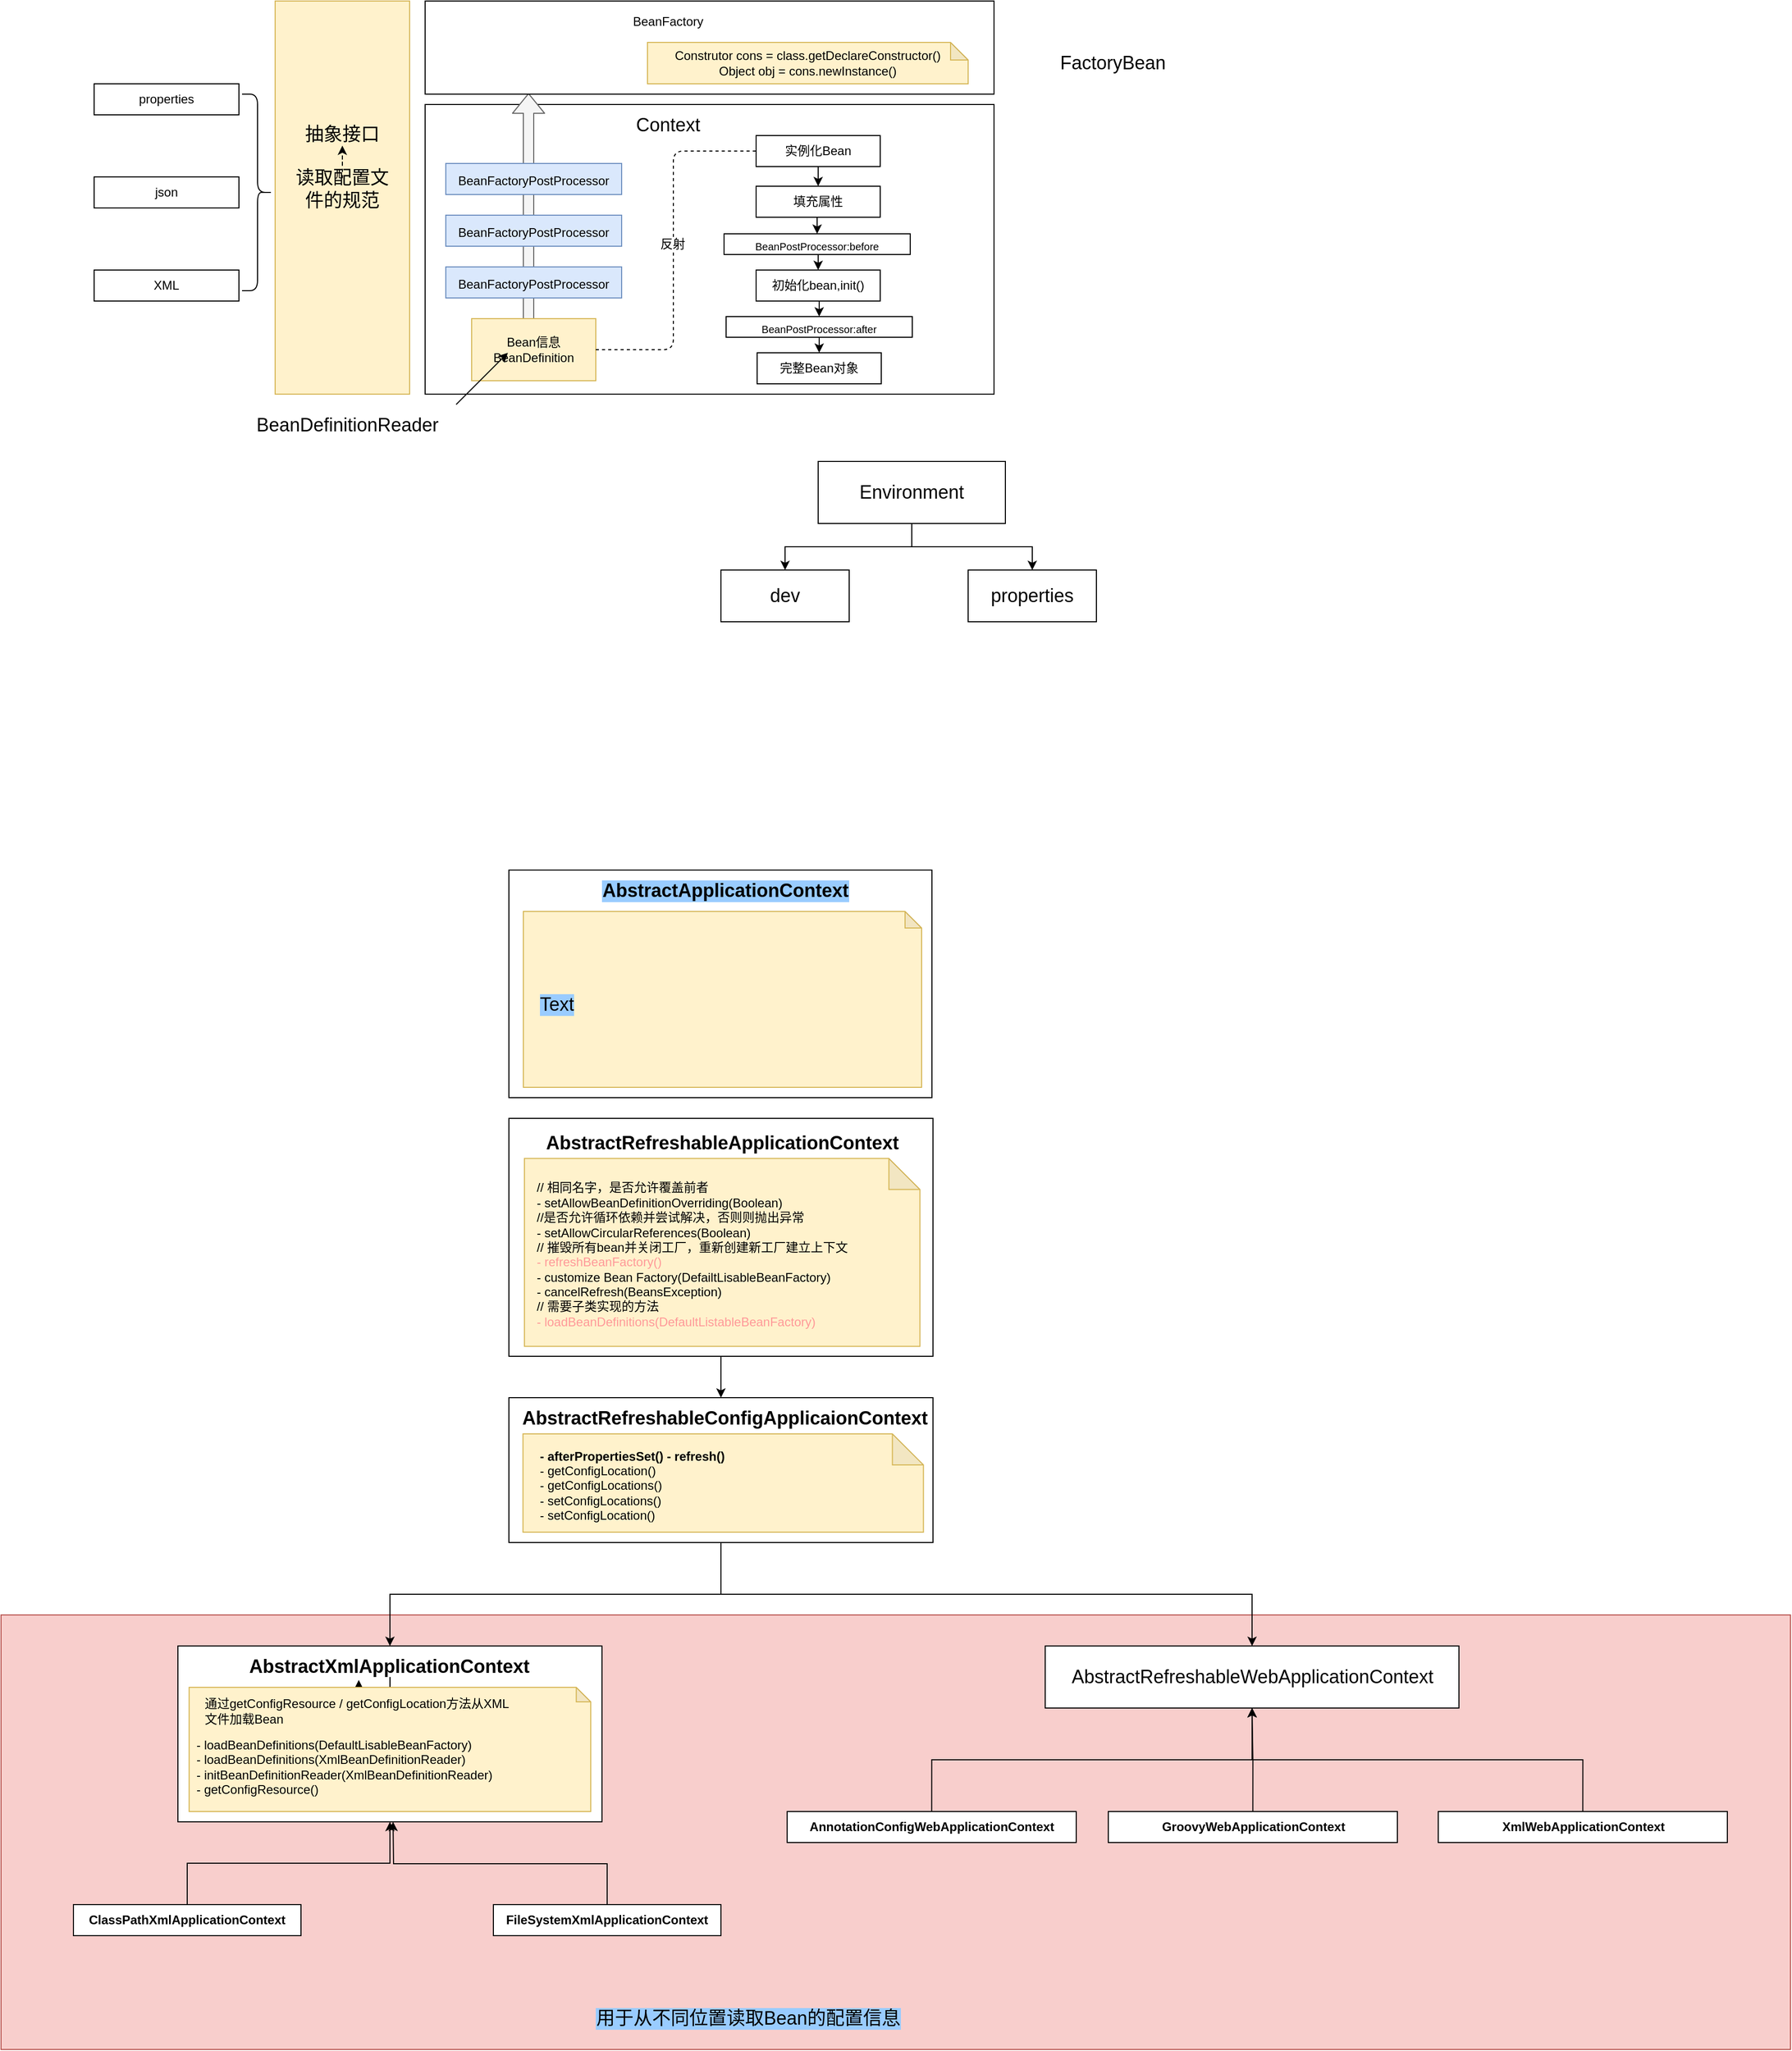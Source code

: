 <mxfile version="14.9.4" type="github">
  <diagram id="Z3F_tw3M94czRbGclj0P" name="Page-1">
    <mxGraphModel dx="1596" dy="793" grid="1" gridSize="10" guides="1" tooltips="1" connect="1" arrows="1" fold="1" page="1" pageScale="1" pageWidth="827" pageHeight="1169" math="0" shadow="0">
      <root>
        <mxCell id="0" />
        <mxCell id="1" parent="0" />
        <mxCell id="OTE-AY7KIIRI73GwRqa_-37" value="" style="rounded=0;whiteSpace=wrap;html=1;fontSize=18;align=center;fillColor=#f8cecc;strokeColor=#b85450;" vertex="1" parent="1">
          <mxGeometry x="-50" y="1670" width="1730" height="420" as="geometry" />
        </mxCell>
        <mxCell id="5_GDiPNU9crS0oqPosvT-9" value="" style="rounded=0;whiteSpace=wrap;html=1;fontSize=18;" parent="1" vertex="1">
          <mxGeometry x="360" y="210" width="550" height="280" as="geometry" />
        </mxCell>
        <mxCell id="5_GDiPNU9crS0oqPosvT-41" value="" style="shape=flexArrow;endArrow=classic;html=1;fontSize=18;fillColor=#f5f5f5;strokeColor=#666666;" parent="1" edge="1">
          <mxGeometry width="50" height="50" relative="1" as="geometry">
            <mxPoint x="460" y="420" as="sourcePoint" />
            <mxPoint x="460" y="199" as="targetPoint" />
          </mxGeometry>
        </mxCell>
        <mxCell id="5_GDiPNU9crS0oqPosvT-1" value="XML" style="rounded=0;whiteSpace=wrap;html=1;" parent="1" vertex="1">
          <mxGeometry x="40" y="370" width="140" height="30" as="geometry" />
        </mxCell>
        <mxCell id="5_GDiPNU9crS0oqPosvT-3" value="json" style="rounded=0;whiteSpace=wrap;html=1;" parent="1" vertex="1">
          <mxGeometry x="40" y="280" width="140" height="30" as="geometry" />
        </mxCell>
        <mxCell id="5_GDiPNU9crS0oqPosvT-4" value="properties" style="rounded=0;whiteSpace=wrap;html=1;" parent="1" vertex="1">
          <mxGeometry x="40" y="190" width="140" height="30" as="geometry" />
        </mxCell>
        <mxCell id="5_GDiPNU9crS0oqPosvT-7" value="" style="shape=curlyBracket;whiteSpace=wrap;html=1;rounded=1;flipH=1;" parent="1" vertex="1">
          <mxGeometry x="183" y="200" width="30" height="190" as="geometry" />
        </mxCell>
        <mxCell id="5_GDiPNU9crS0oqPosvT-8" value="BeanDefinitionReader" style="text;html=1;strokeColor=none;fillColor=none;align=center;verticalAlign=middle;whiteSpace=wrap;rounded=0;fontSize=18;" parent="1" vertex="1">
          <mxGeometry x="215" y="510" width="140" height="20" as="geometry" />
        </mxCell>
        <mxCell id="5_GDiPNU9crS0oqPosvT-10" value="Context" style="text;html=1;strokeColor=none;fillColor=none;align=center;verticalAlign=middle;whiteSpace=wrap;rounded=0;fontSize=18;" parent="1" vertex="1">
          <mxGeometry x="575" y="220" width="40" height="20" as="geometry" />
        </mxCell>
        <mxCell id="5_GDiPNU9crS0oqPosvT-15" value="" style="group" parent="1" vertex="1" connectable="0">
          <mxGeometry x="215" y="110" width="130" height="380" as="geometry" />
        </mxCell>
        <mxCell id="5_GDiPNU9crS0oqPosvT-5" value="&lt;h2&gt;&lt;br&gt;&lt;/h2&gt;" style="rounded=0;whiteSpace=wrap;html=1;fillColor=#fff2cc;strokeColor=#d6b656;" parent="5_GDiPNU9crS0oqPosvT-15" vertex="1">
          <mxGeometry width="130" height="380.0" as="geometry" />
        </mxCell>
        <mxCell id="5_GDiPNU9crS0oqPosvT-11" value="抽象接口" style="text;html=1;strokeColor=none;fillColor=none;align=center;verticalAlign=middle;whiteSpace=wrap;rounded=0;fontSize=18;" parent="5_GDiPNU9crS0oqPosvT-15" vertex="1">
          <mxGeometry x="25" y="117.353" width="80" height="22.353" as="geometry" />
        </mxCell>
        <mxCell id="5_GDiPNU9crS0oqPosvT-40" value="" style="edgeStyle=orthogonalEdgeStyle;rounded=0;orthogonalLoop=1;jettySize=auto;html=1;dashed=1;fontSize=18;" parent="5_GDiPNU9crS0oqPosvT-15" source="5_GDiPNU9crS0oqPosvT-12" target="5_GDiPNU9crS0oqPosvT-11" edge="1">
          <mxGeometry relative="1" as="geometry" />
        </mxCell>
        <mxCell id="5_GDiPNU9crS0oqPosvT-12" value="读取配置文件的规范" style="text;html=1;strokeColor=none;fillColor=none;align=center;verticalAlign=middle;whiteSpace=wrap;rounded=0;fontSize=18;" parent="5_GDiPNU9crS0oqPosvT-15" vertex="1">
          <mxGeometry x="15" y="171.264" width="100" height="22.353" as="geometry" />
        </mxCell>
        <mxCell id="5_GDiPNU9crS0oqPosvT-17" value="" style="group" parent="1" vertex="1" connectable="0">
          <mxGeometry x="405" y="417" width="120" height="60" as="geometry" />
        </mxCell>
        <mxCell id="5_GDiPNU9crS0oqPosvT-14" value="" style="rounded=0;whiteSpace=wrap;html=1;fontSize=18;fillColor=#fff2cc;strokeColor=#d6b656;" parent="5_GDiPNU9crS0oqPosvT-17" vertex="1">
          <mxGeometry width="120" height="60" as="geometry" />
        </mxCell>
        <mxCell id="5_GDiPNU9crS0oqPosvT-16" value="Bean信息&lt;br&gt;BeanDefinition" style="text;html=1;strokeColor=none;fillColor=none;align=center;verticalAlign=middle;whiteSpace=wrap;rounded=0;fontSize=12;" parent="5_GDiPNU9crS0oqPosvT-17" vertex="1">
          <mxGeometry x="15" y="20" width="90" height="20" as="geometry" />
        </mxCell>
        <mxCell id="5_GDiPNU9crS0oqPosvT-44" style="edgeStyle=orthogonalEdgeStyle;rounded=0;orthogonalLoop=1;jettySize=auto;html=1;exitX=0.5;exitY=1;exitDx=0;exitDy=0;entryX=0.5;entryY=0;entryDx=0;entryDy=0;fontSize=18;" parent="1" source="5_GDiPNU9crS0oqPosvT-19" target="5_GDiPNU9crS0oqPosvT-20" edge="1">
          <mxGeometry relative="1" as="geometry" />
        </mxCell>
        <mxCell id="5_GDiPNU9crS0oqPosvT-19" value="实例化Bean" style="rounded=0;whiteSpace=wrap;html=1;fontSize=12;" parent="1" vertex="1">
          <mxGeometry x="680" y="240" width="120" height="30" as="geometry" />
        </mxCell>
        <mxCell id="5_GDiPNU9crS0oqPosvT-45" style="edgeStyle=orthogonalEdgeStyle;rounded=0;orthogonalLoop=1;jettySize=auto;html=1;exitX=0.5;exitY=1;exitDx=0;exitDy=0;entryX=0.5;entryY=0;entryDx=0;entryDy=0;fontSize=18;" parent="1" source="5_GDiPNU9crS0oqPosvT-20" target="5_GDiPNU9crS0oqPosvT-42" edge="1">
          <mxGeometry relative="1" as="geometry" />
        </mxCell>
        <mxCell id="5_GDiPNU9crS0oqPosvT-20" value="填充属性" style="rounded=0;whiteSpace=wrap;html=1;fontSize=12;" parent="1" vertex="1">
          <mxGeometry x="680" y="289" width="120" height="30" as="geometry" />
        </mxCell>
        <mxCell id="5_GDiPNU9crS0oqPosvT-47" style="edgeStyle=orthogonalEdgeStyle;rounded=0;orthogonalLoop=1;jettySize=auto;html=1;exitX=0.5;exitY=1;exitDx=0;exitDy=0;entryX=0.5;entryY=0;entryDx=0;entryDy=0;fontSize=18;" parent="1" source="5_GDiPNU9crS0oqPosvT-21" target="5_GDiPNU9crS0oqPosvT-43" edge="1">
          <mxGeometry relative="1" as="geometry" />
        </mxCell>
        <mxCell id="5_GDiPNU9crS0oqPosvT-21" value="初始化bean,init()" style="rounded=0;whiteSpace=wrap;html=1;fontSize=12;" parent="1" vertex="1">
          <mxGeometry x="680" y="370" width="120" height="30" as="geometry" />
        </mxCell>
        <mxCell id="5_GDiPNU9crS0oqPosvT-22" value="完整Bean对象" style="rounded=0;whiteSpace=wrap;html=1;fontSize=12;" parent="1" vertex="1">
          <mxGeometry x="681" y="450" width="120" height="30" as="geometry" />
        </mxCell>
        <mxCell id="5_GDiPNU9crS0oqPosvT-23" value="" style="endArrow=none;html=1;fontSize=12;exitX=1;exitY=0.5;exitDx=0;exitDy=0;entryX=0;entryY=0.5;entryDx=0;entryDy=0;dashed=1;" parent="1" source="5_GDiPNU9crS0oqPosvT-14" target="5_GDiPNU9crS0oqPosvT-19" edge="1">
          <mxGeometry width="50" height="50" relative="1" as="geometry">
            <mxPoint x="530" y="460" as="sourcePoint" />
            <mxPoint x="580" y="410" as="targetPoint" />
            <Array as="points">
              <mxPoint x="600" y="447" />
              <mxPoint x="600" y="255" />
            </Array>
          </mxGeometry>
        </mxCell>
        <mxCell id="5_GDiPNU9crS0oqPosvT-24" value="反射" style="edgeLabel;html=1;align=center;verticalAlign=middle;resizable=0;points=[];fontSize=12;" parent="5_GDiPNU9crS0oqPosvT-23" vertex="1" connectable="0">
          <mxGeometry x="0.021" y="1" relative="1" as="geometry">
            <mxPoint as="offset" />
          </mxGeometry>
        </mxCell>
        <mxCell id="5_GDiPNU9crS0oqPosvT-25" value="" style="rounded=0;whiteSpace=wrap;html=1;fontSize=12;" parent="1" vertex="1">
          <mxGeometry x="360" y="110" width="550" height="90" as="geometry" />
        </mxCell>
        <mxCell id="5_GDiPNU9crS0oqPosvT-26" value="BeanFactory" style="text;html=1;strokeColor=none;fillColor=none;align=center;verticalAlign=middle;whiteSpace=wrap;rounded=0;fontSize=12;" parent="1" vertex="1">
          <mxGeometry x="575" y="120" width="40" height="20" as="geometry" />
        </mxCell>
        <mxCell id="5_GDiPNU9crS0oqPosvT-30" value="Construtor cons = class.getDeclareConstructor()&lt;br&gt;Object obj = cons.newInstance()" style="shape=note;whiteSpace=wrap;html=1;backgroundOutline=1;darkOpacity=0.05;fontSize=12;size=17;fillColor=#fff2cc;strokeColor=#d6b656;" parent="1" vertex="1">
          <mxGeometry x="575" y="150" width="310" height="40" as="geometry" />
        </mxCell>
        <mxCell id="5_GDiPNU9crS0oqPosvT-31" value="FactoryBean" style="text;html=1;strokeColor=none;fillColor=none;align=center;verticalAlign=middle;whiteSpace=wrap;rounded=0;fontSize=18;" parent="1" vertex="1">
          <mxGeometry x="950" y="160" width="150" height="20" as="geometry" />
        </mxCell>
        <mxCell id="5_GDiPNU9crS0oqPosvT-32" value="&lt;font style=&quot;font-size: 12px&quot;&gt;BeanFactoryPostProcessor&lt;/font&gt;" style="rounded=0;whiteSpace=wrap;html=1;fontSize=18;fillColor=#dae8fc;strokeColor=#6c8ebf;" parent="1" vertex="1">
          <mxGeometry x="380" y="367" width="170" height="30" as="geometry" />
        </mxCell>
        <mxCell id="5_GDiPNU9crS0oqPosvT-33" value="&lt;font style=&quot;font-size: 12px&quot;&gt;BeanFactoryPostProcessor&lt;/font&gt;" style="rounded=0;whiteSpace=wrap;html=1;fontSize=18;fillColor=#dae8fc;strokeColor=#6c8ebf;" parent="1" vertex="1">
          <mxGeometry x="380" y="317" width="170" height="30" as="geometry" />
        </mxCell>
        <mxCell id="5_GDiPNU9crS0oqPosvT-34" value="&lt;font style=&quot;font-size: 12px&quot;&gt;BeanFactoryPostProcessor&lt;/font&gt;" style="rounded=0;whiteSpace=wrap;html=1;fontSize=18;fillColor=#dae8fc;strokeColor=#6c8ebf;" parent="1" vertex="1">
          <mxGeometry x="380" y="267" width="170" height="30" as="geometry" />
        </mxCell>
        <mxCell id="5_GDiPNU9crS0oqPosvT-46" style="edgeStyle=orthogonalEdgeStyle;rounded=0;orthogonalLoop=1;jettySize=auto;html=1;exitX=0.5;exitY=1;exitDx=0;exitDy=0;entryX=0.5;entryY=0;entryDx=0;entryDy=0;fontSize=18;" parent="1" source="5_GDiPNU9crS0oqPosvT-42" target="5_GDiPNU9crS0oqPosvT-21" edge="1">
          <mxGeometry relative="1" as="geometry" />
        </mxCell>
        <mxCell id="5_GDiPNU9crS0oqPosvT-42" value="&lt;font style=&quot;font-size: 10px&quot;&gt;BeanPostProcessor:before&lt;/font&gt;" style="rounded=0;whiteSpace=wrap;html=1;fontSize=18;" parent="1" vertex="1">
          <mxGeometry x="649" y="335" width="180" height="20" as="geometry" />
        </mxCell>
        <mxCell id="5_GDiPNU9crS0oqPosvT-48" style="edgeStyle=orthogonalEdgeStyle;rounded=0;orthogonalLoop=1;jettySize=auto;html=1;exitX=0.5;exitY=1;exitDx=0;exitDy=0;entryX=0.5;entryY=0;entryDx=0;entryDy=0;fontSize=18;" parent="1" source="5_GDiPNU9crS0oqPosvT-43" target="5_GDiPNU9crS0oqPosvT-22" edge="1">
          <mxGeometry relative="1" as="geometry" />
        </mxCell>
        <mxCell id="5_GDiPNU9crS0oqPosvT-43" value="&lt;font style=&quot;font-size: 10px&quot;&gt;BeanPostProcessor:after&lt;/font&gt;" style="rounded=0;whiteSpace=wrap;html=1;fontSize=18;" parent="1" vertex="1">
          <mxGeometry x="651" y="415" width="180" height="20" as="geometry" />
        </mxCell>
        <mxCell id="5_GDiPNU9crS0oqPosvT-56" style="edgeStyle=orthogonalEdgeStyle;rounded=0;orthogonalLoop=1;jettySize=auto;html=1;exitX=0.5;exitY=1;exitDx=0;exitDy=0;entryX=0.5;entryY=0;entryDx=0;entryDy=0;fontSize=18;" parent="1" source="5_GDiPNU9crS0oqPosvT-51" target="5_GDiPNU9crS0oqPosvT-52" edge="1">
          <mxGeometry relative="1" as="geometry" />
        </mxCell>
        <mxCell id="5_GDiPNU9crS0oqPosvT-57" style="edgeStyle=orthogonalEdgeStyle;rounded=0;orthogonalLoop=1;jettySize=auto;html=1;exitX=0.5;exitY=1;exitDx=0;exitDy=0;entryX=0.5;entryY=0;entryDx=0;entryDy=0;fontSize=18;" parent="1" source="5_GDiPNU9crS0oqPosvT-51" target="5_GDiPNU9crS0oqPosvT-53" edge="1">
          <mxGeometry relative="1" as="geometry" />
        </mxCell>
        <mxCell id="5_GDiPNU9crS0oqPosvT-51" value="Environment" style="rounded=0;whiteSpace=wrap;html=1;fontSize=18;" parent="1" vertex="1">
          <mxGeometry x="740" y="555" width="181" height="60" as="geometry" />
        </mxCell>
        <mxCell id="5_GDiPNU9crS0oqPosvT-52" value="dev" style="rounded=0;whiteSpace=wrap;html=1;fontSize=18;" parent="1" vertex="1">
          <mxGeometry x="646" y="660" width="124" height="50" as="geometry" />
        </mxCell>
        <mxCell id="5_GDiPNU9crS0oqPosvT-53" value="properties" style="rounded=0;whiteSpace=wrap;html=1;fontSize=18;" parent="1" vertex="1">
          <mxGeometry x="885" y="660" width="124" height="50" as="geometry" />
        </mxCell>
        <mxCell id="5_GDiPNU9crS0oqPosvT-55" value="" style="endArrow=classic;html=1;fontSize=18;" parent="1" edge="1">
          <mxGeometry width="50" height="50" relative="1" as="geometry">
            <mxPoint x="390" y="500" as="sourcePoint" />
            <mxPoint x="440" y="450" as="targetPoint" />
          </mxGeometry>
        </mxCell>
        <mxCell id="OTE-AY7KIIRI73GwRqa_-8" style="edgeStyle=orthogonalEdgeStyle;rounded=0;orthogonalLoop=1;jettySize=auto;html=1;exitX=0.5;exitY=0;exitDx=0;exitDy=0;entryX=0.5;entryY=1;entryDx=0;entryDy=0;" edge="1" parent="1" source="OTE-AY7KIIRI73GwRqa_-1" target="OTE-AY7KIIRI73GwRqa_-3">
          <mxGeometry relative="1" as="geometry" />
        </mxCell>
        <mxCell id="OTE-AY7KIIRI73GwRqa_-1" value="&lt;b&gt;ClassPathXmlApplicationContext&lt;/b&gt;" style="rounded=0;whiteSpace=wrap;html=1;" vertex="1" parent="1">
          <mxGeometry x="20" y="1950" width="220" height="30" as="geometry" />
        </mxCell>
        <mxCell id="OTE-AY7KIIRI73GwRqa_-9" style="edgeStyle=orthogonalEdgeStyle;rounded=0;orthogonalLoop=1;jettySize=auto;html=1;exitX=0.5;exitY=0;exitDx=0;exitDy=0;" edge="1" parent="1" source="OTE-AY7KIIRI73GwRqa_-2">
          <mxGeometry relative="1" as="geometry">
            <mxPoint x="329" y="1870" as="targetPoint" />
          </mxGeometry>
        </mxCell>
        <mxCell id="OTE-AY7KIIRI73GwRqa_-2" value="&lt;b&gt;FileSystemXmlApplicationContext&lt;/b&gt;" style="rounded=0;whiteSpace=wrap;html=1;" vertex="1" parent="1">
          <mxGeometry x="426" y="1950" width="220" height="30" as="geometry" />
        </mxCell>
        <mxCell id="OTE-AY7KIIRI73GwRqa_-10" value="" style="group" vertex="1" connectable="0" parent="1">
          <mxGeometry x="121" y="1700" width="410" height="170" as="geometry" />
        </mxCell>
        <mxCell id="OTE-AY7KIIRI73GwRqa_-3" value="" style="rounded=0;whiteSpace=wrap;html=1;" vertex="1" parent="OTE-AY7KIIRI73GwRqa_-10">
          <mxGeometry width="410.0" height="170" as="geometry" />
        </mxCell>
        <mxCell id="OTE-AY7KIIRI73GwRqa_-11" value="" style="edgeStyle=orthogonalEdgeStyle;rounded=0;orthogonalLoop=1;jettySize=auto;html=1;" edge="1" parent="OTE-AY7KIIRI73GwRqa_-10" source="OTE-AY7KIIRI73GwRqa_-4" target="OTE-AY7KIIRI73GwRqa_-6">
          <mxGeometry relative="1" as="geometry" />
        </mxCell>
        <mxCell id="OTE-AY7KIIRI73GwRqa_-12" value="" style="edgeStyle=orthogonalEdgeStyle;rounded=0;orthogonalLoop=1;jettySize=auto;html=1;" edge="1" parent="OTE-AY7KIIRI73GwRqa_-10" source="OTE-AY7KIIRI73GwRqa_-4" target="OTE-AY7KIIRI73GwRqa_-6">
          <mxGeometry relative="1" as="geometry" />
        </mxCell>
        <mxCell id="OTE-AY7KIIRI73GwRqa_-4" value="&lt;b&gt;&lt;font style=&quot;font-size: 18px&quot;&gt;AbstractXmlApplicationContext&lt;/font&gt;&lt;/b&gt;" style="text;html=1;strokeColor=none;fillColor=none;align=center;verticalAlign=middle;whiteSpace=wrap;rounded=0;" vertex="1" parent="OTE-AY7KIIRI73GwRqa_-10">
          <mxGeometry x="96.471" y="10" width="217.059" height="20" as="geometry" />
        </mxCell>
        <mxCell id="OTE-AY7KIIRI73GwRqa_-5" value="" style="shape=note;whiteSpace=wrap;html=1;backgroundOutline=1;darkOpacity=0.05;size=14;fillColor=#fff2cc;strokeColor=#d6b656;" vertex="1" parent="OTE-AY7KIIRI73GwRqa_-10">
          <mxGeometry x="10.853" y="40" width="388.294" height="120" as="geometry" />
        </mxCell>
        <mxCell id="OTE-AY7KIIRI73GwRqa_-6" value="通过getConfigResource / getConfigLocation方法从XML文件加载Bean" style="text;html=1;strokeColor=none;fillColor=none;align=left;verticalAlign=middle;whiteSpace=wrap;rounded=0;" vertex="1" parent="OTE-AY7KIIRI73GwRqa_-10">
          <mxGeometry x="24.118" y="33" width="301.471" height="60" as="geometry" />
        </mxCell>
        <mxCell id="OTE-AY7KIIRI73GwRqa_-7" value="- loadBeanDefinitions(DefaultLisableBeanFactory)&lt;br&gt;&lt;div&gt;&lt;span&gt;- loadBeanDefinitions(XmlBeanDefinitionReader)&lt;/span&gt;&lt;/div&gt;&lt;div&gt;&lt;span&gt;- initBeanDefinitionReader(XmlBeanDefinitionReader)&lt;/span&gt;&lt;/div&gt;&lt;div&gt;&lt;span&gt;- getConfigResource()&lt;/span&gt;&lt;/div&gt;" style="text;html=1;strokeColor=none;fillColor=none;align=left;verticalAlign=middle;whiteSpace=wrap;rounded=0;" vertex="1" parent="OTE-AY7KIIRI73GwRqa_-10">
          <mxGeometry x="15.676" y="67" width="370.206" height="100" as="geometry" />
        </mxCell>
        <mxCell id="OTE-AY7KIIRI73GwRqa_-17" value="" style="group" vertex="1" connectable="0" parent="1">
          <mxGeometry x="445" y="1460" width="410" height="140" as="geometry" />
        </mxCell>
        <mxCell id="OTE-AY7KIIRI73GwRqa_-13" value="" style="rounded=0;whiteSpace=wrap;html=1;align=left;" vertex="1" parent="OTE-AY7KIIRI73GwRqa_-17">
          <mxGeometry x="-4" width="410" height="140" as="geometry" />
        </mxCell>
        <mxCell id="OTE-AY7KIIRI73GwRqa_-14" value="&lt;font style=&quot;font-size: 18px&quot;&gt;AbstractRefreshableConfigApplicaionContext&lt;/font&gt;" style="text;html=1;strokeColor=none;fillColor=none;align=center;verticalAlign=middle;whiteSpace=wrap;rounded=0;fontStyle=1" vertex="1" parent="OTE-AY7KIIRI73GwRqa_-17">
          <mxGeometry x="84.164" y="10" width="241.672" height="20" as="geometry" />
        </mxCell>
        <mxCell id="OTE-AY7KIIRI73GwRqa_-15" value="" style="shape=note;whiteSpace=wrap;html=1;backgroundOutline=1;darkOpacity=0.05;align=left;fillColor=#fff2cc;strokeColor=#d6b656;" vertex="1" parent="OTE-AY7KIIRI73GwRqa_-17">
          <mxGeometry x="9.619" y="35" width="387.155" height="95" as="geometry" />
        </mxCell>
        <mxCell id="OTE-AY7KIIRI73GwRqa_-16" value="&lt;b&gt;- afterPropertiesSet() - refresh()&lt;/b&gt;&lt;br&gt;- getConfigLocation()&lt;br&gt;- getConfigLocations()&lt;br&gt;- setConfigLocations()&lt;br&gt;- setConfigLocation()" style="text;html=1;strokeColor=none;fillColor=none;align=left;verticalAlign=middle;whiteSpace=wrap;rounded=0;" vertex="1" parent="OTE-AY7KIIRI73GwRqa_-17">
          <mxGeometry x="24.047" y="45" width="288.563" height="80" as="geometry" />
        </mxCell>
        <mxCell id="OTE-AY7KIIRI73GwRqa_-22" value="" style="group;fontSize=18;" vertex="1" connectable="0" parent="1">
          <mxGeometry x="441" y="1190" width="410" height="230" as="geometry" />
        </mxCell>
        <mxCell id="OTE-AY7KIIRI73GwRqa_-18" value="" style="rounded=0;whiteSpace=wrap;html=1;align=left;" vertex="1" parent="OTE-AY7KIIRI73GwRqa_-22">
          <mxGeometry width="410" height="230.0" as="geometry" />
        </mxCell>
        <mxCell id="OTE-AY7KIIRI73GwRqa_-19" value="&lt;font style=&quot;font-size: 18px&quot;&gt;AbstractRefreshableApplicationContext&lt;/font&gt;" style="text;html=1;strokeColor=none;fillColor=none;align=center;verticalAlign=middle;whiteSpace=wrap;rounded=0;fontStyle=1" vertex="1" parent="OTE-AY7KIIRI73GwRqa_-22">
          <mxGeometry x="75.147" y="12.105" width="263.314" height="24.211" as="geometry" />
        </mxCell>
        <mxCell id="OTE-AY7KIIRI73GwRqa_-20" value="" style="shape=note;whiteSpace=wrap;html=1;backgroundOutline=1;darkOpacity=0.05;align=left;fillColor=#fff2cc;strokeColor=#d6b656;" vertex="1" parent="OTE-AY7KIIRI73GwRqa_-22">
          <mxGeometry x="15.029" y="38.737" width="382.346" height="181.579" as="geometry" />
        </mxCell>
        <mxCell id="OTE-AY7KIIRI73GwRqa_-21" value="// 相同名字，是否允许覆盖前者&lt;br&gt;- setAllowBeanDefinitionOverriding(Boolean)&lt;br&gt;//是否允许循环依赖并尝试解决，否则则抛出异常&lt;br&gt;- setAllowCircularReferences(Boolean)&lt;br&gt;// 摧毁所有bean并关闭工厂，重新创建新工厂建立上下文&lt;br&gt;&lt;font color=&quot;#ff9999&quot;&gt;- refreshBeanFactory()&lt;/font&gt;&lt;br&gt;- customize Bean Factory(DefailtLisableBeanFactory)&lt;br&gt;- cancelRefresh(BeansException)&lt;br&gt;// 需要子类实现的方法&lt;br&gt;&lt;font color=&quot;#ff9999&quot;&gt;- loadBeanDefinitions(DefaultListableBeanFactory)&lt;/font&gt;&lt;br&gt;&amp;nbsp;" style="text;html=1;strokeColor=none;fillColor=none;align=left;verticalAlign=middle;whiteSpace=wrap;rounded=0;" vertex="1" parent="OTE-AY7KIIRI73GwRqa_-22">
          <mxGeometry x="24.648" y="48.421" width="372.727" height="181.579" as="geometry" />
        </mxCell>
        <mxCell id="OTE-AY7KIIRI73GwRqa_-23" value="" style="edgeStyle=orthogonalEdgeStyle;rounded=0;orthogonalLoop=1;jettySize=auto;html=1;entryX=0.5;entryY=0;entryDx=0;entryDy=0;" edge="1" parent="1" source="OTE-AY7KIIRI73GwRqa_-18" target="OTE-AY7KIIRI73GwRqa_-13">
          <mxGeometry relative="1" as="geometry">
            <mxPoint x="649" y="1450" as="targetPoint" />
          </mxGeometry>
        </mxCell>
        <mxCell id="OTE-AY7KIIRI73GwRqa_-24" style="edgeStyle=orthogonalEdgeStyle;rounded=0;orthogonalLoop=1;jettySize=auto;html=1;exitX=0.5;exitY=1;exitDx=0;exitDy=0;entryX=0.5;entryY=0;entryDx=0;entryDy=0;" edge="1" parent="1" source="OTE-AY7KIIRI73GwRqa_-13" target="OTE-AY7KIIRI73GwRqa_-3">
          <mxGeometry relative="1" as="geometry" />
        </mxCell>
        <mxCell id="OTE-AY7KIIRI73GwRqa_-32" value="" style="group" vertex="1" connectable="0" parent="1">
          <mxGeometry x="710" y="1700" width="909" height="190" as="geometry" />
        </mxCell>
        <mxCell id="OTE-AY7KIIRI73GwRqa_-25" value="AbstractRefreshableWebApplicationContext" style="rounded=0;whiteSpace=wrap;html=1;fontSize=18;align=center;" vertex="1" parent="OTE-AY7KIIRI73GwRqa_-32">
          <mxGeometry x="249.5" width="400" height="60" as="geometry" />
        </mxCell>
        <mxCell id="OTE-AY7KIIRI73GwRqa_-29" style="edgeStyle=orthogonalEdgeStyle;rounded=0;orthogonalLoop=1;jettySize=auto;html=1;exitX=0.5;exitY=0;exitDx=0;exitDy=0;entryX=0.5;entryY=1;entryDx=0;entryDy=0;fontSize=18;" edge="1" parent="OTE-AY7KIIRI73GwRqa_-32" source="OTE-AY7KIIRI73GwRqa_-26" target="OTE-AY7KIIRI73GwRqa_-25">
          <mxGeometry relative="1" as="geometry" />
        </mxCell>
        <mxCell id="OTE-AY7KIIRI73GwRqa_-26" value="&lt;b&gt;AnnotationConfigWebApplicationContext&lt;/b&gt;" style="rounded=0;whiteSpace=wrap;html=1;" vertex="1" parent="OTE-AY7KIIRI73GwRqa_-32">
          <mxGeometry y="160" width="279.5" height="30" as="geometry" />
        </mxCell>
        <mxCell id="OTE-AY7KIIRI73GwRqa_-30" style="edgeStyle=orthogonalEdgeStyle;rounded=0;orthogonalLoop=1;jettySize=auto;html=1;exitX=0.5;exitY=0;exitDx=0;exitDy=0;fontSize=18;" edge="1" parent="OTE-AY7KIIRI73GwRqa_-32" source="OTE-AY7KIIRI73GwRqa_-27">
          <mxGeometry relative="1" as="geometry">
            <mxPoint x="449.5" y="60" as="targetPoint" />
          </mxGeometry>
        </mxCell>
        <mxCell id="OTE-AY7KIIRI73GwRqa_-27" value="&lt;b&gt;GroovyWebApplicationContext&lt;/b&gt;" style="rounded=0;whiteSpace=wrap;html=1;" vertex="1" parent="OTE-AY7KIIRI73GwRqa_-32">
          <mxGeometry x="310.5" y="160" width="279.5" height="30" as="geometry" />
        </mxCell>
        <mxCell id="OTE-AY7KIIRI73GwRqa_-31" style="edgeStyle=orthogonalEdgeStyle;rounded=0;orthogonalLoop=1;jettySize=auto;html=1;exitX=0.5;exitY=0;exitDx=0;exitDy=0;entryX=0.5;entryY=1;entryDx=0;entryDy=0;fontSize=18;" edge="1" parent="OTE-AY7KIIRI73GwRqa_-32" source="OTE-AY7KIIRI73GwRqa_-28" target="OTE-AY7KIIRI73GwRqa_-25">
          <mxGeometry relative="1" as="geometry" />
        </mxCell>
        <mxCell id="OTE-AY7KIIRI73GwRqa_-28" value="&lt;b&gt;XmlWebApplicationContext&lt;/b&gt;" style="rounded=0;whiteSpace=wrap;html=1;" vertex="1" parent="OTE-AY7KIIRI73GwRqa_-32">
          <mxGeometry x="629.5" y="160" width="279.5" height="30" as="geometry" />
        </mxCell>
        <mxCell id="OTE-AY7KIIRI73GwRqa_-34" style="edgeStyle=orthogonalEdgeStyle;rounded=0;orthogonalLoop=1;jettySize=auto;html=1;exitX=0.5;exitY=1;exitDx=0;exitDy=0;entryX=0.5;entryY=0;entryDx=0;entryDy=0;fontSize=18;" edge="1" parent="1" source="OTE-AY7KIIRI73GwRqa_-13" target="OTE-AY7KIIRI73GwRqa_-25">
          <mxGeometry relative="1" as="geometry" />
        </mxCell>
        <mxCell id="OTE-AY7KIIRI73GwRqa_-39" value="&lt;font style=&quot;font-size: 18px&quot;&gt;用于从不同位置读取Bean的配置信息&lt;/font&gt;" style="text;html=1;strokeColor=none;fillColor=none;align=center;verticalAlign=middle;whiteSpace=wrap;rounded=0;fontSize=18;labelBackgroundColor=#99CCFF;" vertex="1" parent="1">
          <mxGeometry x="390" y="2050" width="565" height="20" as="geometry" />
        </mxCell>
        <mxCell id="OTE-AY7KIIRI73GwRqa_-40" value="" style="rounded=0;whiteSpace=wrap;html=1;labelBackgroundColor=#99CCFF;fontSize=18;align=center;" vertex="1" parent="1">
          <mxGeometry x="441" y="950" width="409" height="220" as="geometry" />
        </mxCell>
        <mxCell id="OTE-AY7KIIRI73GwRqa_-41" value="&lt;b&gt;AbstractApplicationContext&lt;/b&gt;" style="text;html=1;strokeColor=none;fillColor=none;align=center;verticalAlign=middle;whiteSpace=wrap;rounded=0;labelBackgroundColor=#99CCFF;fontSize=18;" vertex="1" parent="1">
          <mxGeometry x="502.5" y="960" width="295" height="20" as="geometry" />
        </mxCell>
        <mxCell id="OTE-AY7KIIRI73GwRqa_-42" value="" style="shape=note;whiteSpace=wrap;html=1;backgroundOutline=1;darkOpacity=0.05;labelBackgroundColor=#99CCFF;fontSize=18;align=center;size=16;fillColor=#fff2cc;strokeColor=#d6b656;" vertex="1" parent="1">
          <mxGeometry x="455" y="990" width="385" height="170" as="geometry" />
        </mxCell>
        <mxCell id="OTE-AY7KIIRI73GwRqa_-43" value="Text" style="text;html=1;strokeColor=none;fillColor=none;align=left;verticalAlign=middle;whiteSpace=wrap;rounded=0;labelBackgroundColor=#99CCFF;fontSize=18;" vertex="1" parent="1">
          <mxGeometry x="469" y="1010" width="361" height="140" as="geometry" />
        </mxCell>
      </root>
    </mxGraphModel>
  </diagram>
</mxfile>
